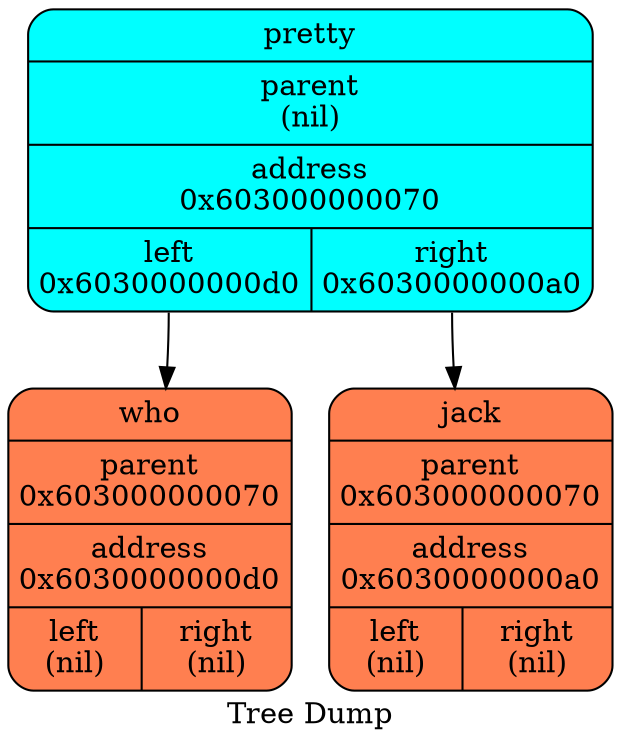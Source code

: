   digraph tree  {
  node[   shape     = "Mrecord",  style     = "filled",  fillcolor = "aqua",  fontcolor = "#000000",  margin    = "0.075"];
  rankdir   = "TB";

  label     = "Tree Dump";
 "pretty" [shape = "Mrecord", label = "{<name>pretty | parent\n(nil) | <f0> address\n0x603000000070| {<left>left\n0x6030000000d0 | <right>right\n0x6030000000a0\n}}"];
  "pretty":left->"who";
 "who" [shape = "Mrecord", fillcolor = "coral", label = "{<name>who | parent\n0x603000000070 | <f0> address\n0x6030000000d0| {<left>left\n(nil) | <right>right\n(nil)\n}}"];
  "pretty":right->"jack";
 "jack" [shape = "Mrecord", fillcolor = "coral", label = "{<name>jack | parent\n0x603000000070 | <f0> address\n0x6030000000a0| {<left>left\n(nil) | <right>right\n(nil)\n}}"];
  }